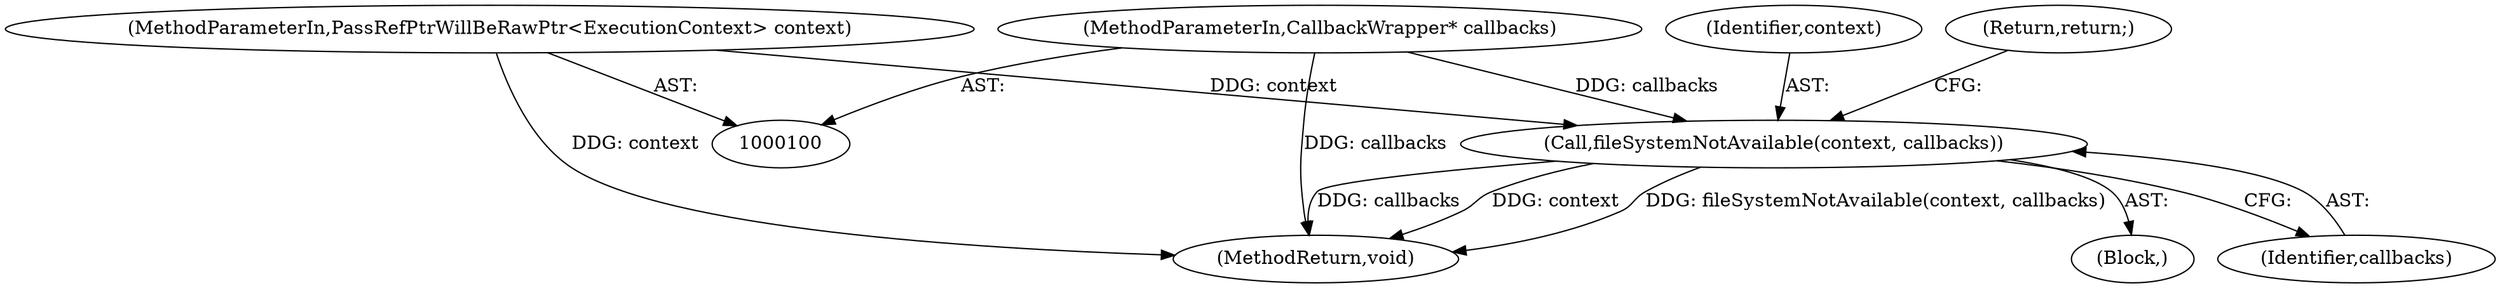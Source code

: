 digraph "0_Chrome_02c8303512ebed345011f7b545e2f418799be2f0_18@pointer" {
"1000109" [label="(Call,fileSystemNotAvailable(context, callbacks))"];
"1000101" [label="(MethodParameterIn,PassRefPtrWillBeRawPtr<ExecutionContext> context)"];
"1000103" [label="(MethodParameterIn,CallbackWrapper* callbacks)"];
"1000110" [label="(Identifier,context)"];
"1000112" [label="(Return,return;)"];
"1000101" [label="(MethodParameterIn,PassRefPtrWillBeRawPtr<ExecutionContext> context)"];
"1000109" [label="(Call,fileSystemNotAvailable(context, callbacks))"];
"1000116" [label="(MethodReturn,void)"];
"1000108" [label="(Block,)"];
"1000103" [label="(MethodParameterIn,CallbackWrapper* callbacks)"];
"1000111" [label="(Identifier,callbacks)"];
"1000109" -> "1000108"  [label="AST: "];
"1000109" -> "1000111"  [label="CFG: "];
"1000110" -> "1000109"  [label="AST: "];
"1000111" -> "1000109"  [label="AST: "];
"1000112" -> "1000109"  [label="CFG: "];
"1000109" -> "1000116"  [label="DDG: callbacks"];
"1000109" -> "1000116"  [label="DDG: context"];
"1000109" -> "1000116"  [label="DDG: fileSystemNotAvailable(context, callbacks)"];
"1000101" -> "1000109"  [label="DDG: context"];
"1000103" -> "1000109"  [label="DDG: callbacks"];
"1000101" -> "1000100"  [label="AST: "];
"1000101" -> "1000116"  [label="DDG: context"];
"1000103" -> "1000100"  [label="AST: "];
"1000103" -> "1000116"  [label="DDG: callbacks"];
}
